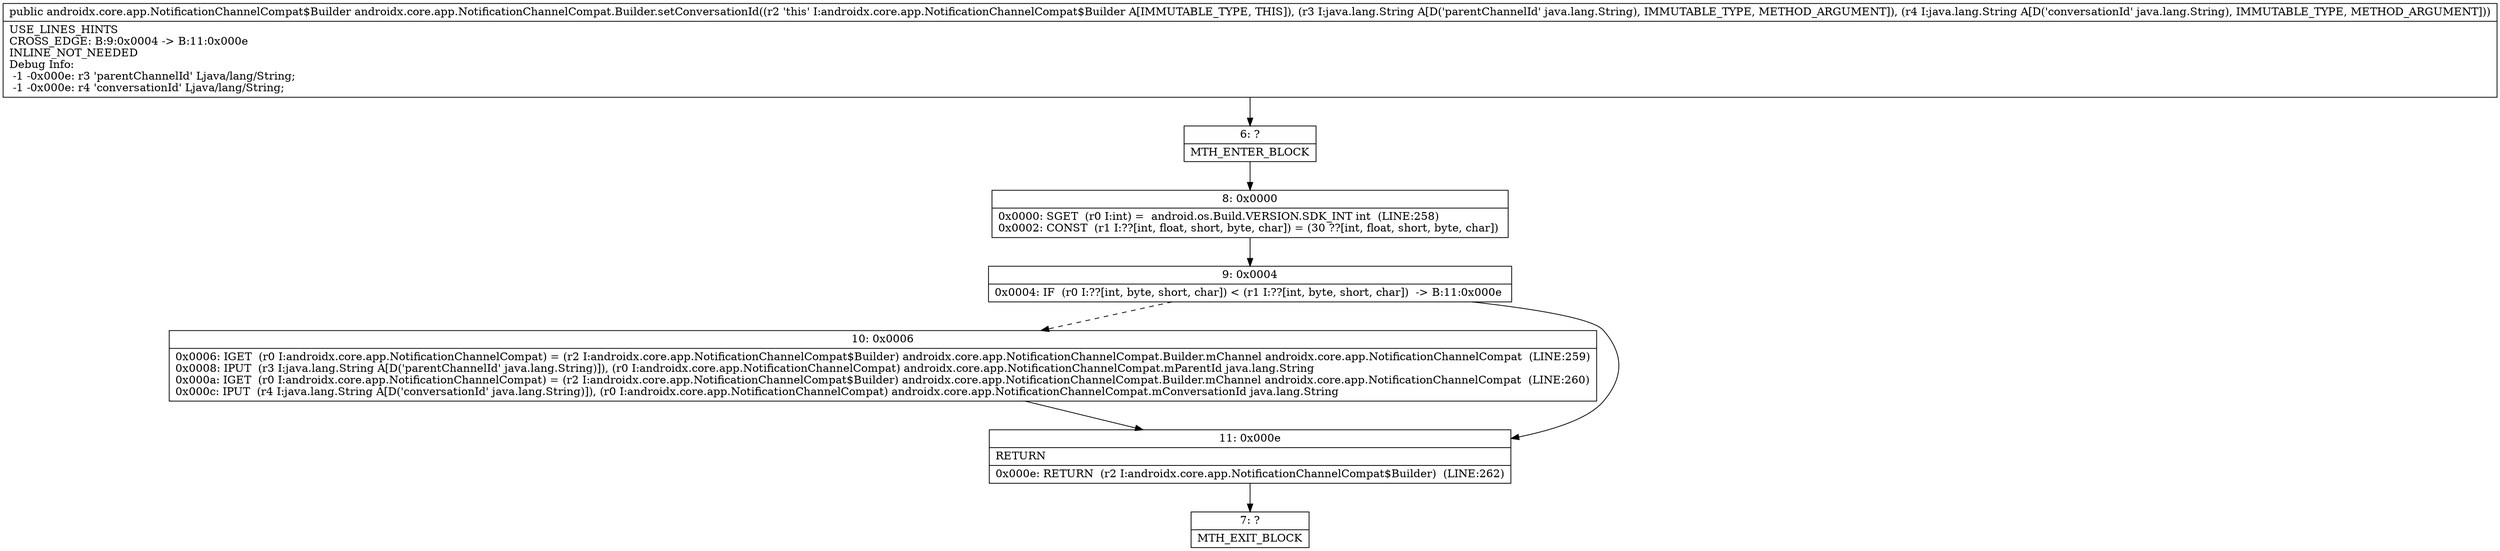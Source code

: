 digraph "CFG forandroidx.core.app.NotificationChannelCompat.Builder.setConversationId(Ljava\/lang\/String;Ljava\/lang\/String;)Landroidx\/core\/app\/NotificationChannelCompat$Builder;" {
Node_6 [shape=record,label="{6\:\ ?|MTH_ENTER_BLOCK\l}"];
Node_8 [shape=record,label="{8\:\ 0x0000|0x0000: SGET  (r0 I:int) =  android.os.Build.VERSION.SDK_INT int  (LINE:258)\l0x0002: CONST  (r1 I:??[int, float, short, byte, char]) = (30 ??[int, float, short, byte, char]) \l}"];
Node_9 [shape=record,label="{9\:\ 0x0004|0x0004: IF  (r0 I:??[int, byte, short, char]) \< (r1 I:??[int, byte, short, char])  \-\> B:11:0x000e \l}"];
Node_10 [shape=record,label="{10\:\ 0x0006|0x0006: IGET  (r0 I:androidx.core.app.NotificationChannelCompat) = (r2 I:androidx.core.app.NotificationChannelCompat$Builder) androidx.core.app.NotificationChannelCompat.Builder.mChannel androidx.core.app.NotificationChannelCompat  (LINE:259)\l0x0008: IPUT  (r3 I:java.lang.String A[D('parentChannelId' java.lang.String)]), (r0 I:androidx.core.app.NotificationChannelCompat) androidx.core.app.NotificationChannelCompat.mParentId java.lang.String \l0x000a: IGET  (r0 I:androidx.core.app.NotificationChannelCompat) = (r2 I:androidx.core.app.NotificationChannelCompat$Builder) androidx.core.app.NotificationChannelCompat.Builder.mChannel androidx.core.app.NotificationChannelCompat  (LINE:260)\l0x000c: IPUT  (r4 I:java.lang.String A[D('conversationId' java.lang.String)]), (r0 I:androidx.core.app.NotificationChannelCompat) androidx.core.app.NotificationChannelCompat.mConversationId java.lang.String \l}"];
Node_11 [shape=record,label="{11\:\ 0x000e|RETURN\l|0x000e: RETURN  (r2 I:androidx.core.app.NotificationChannelCompat$Builder)  (LINE:262)\l}"];
Node_7 [shape=record,label="{7\:\ ?|MTH_EXIT_BLOCK\l}"];
MethodNode[shape=record,label="{public androidx.core.app.NotificationChannelCompat$Builder androidx.core.app.NotificationChannelCompat.Builder.setConversationId((r2 'this' I:androidx.core.app.NotificationChannelCompat$Builder A[IMMUTABLE_TYPE, THIS]), (r3 I:java.lang.String A[D('parentChannelId' java.lang.String), IMMUTABLE_TYPE, METHOD_ARGUMENT]), (r4 I:java.lang.String A[D('conversationId' java.lang.String), IMMUTABLE_TYPE, METHOD_ARGUMENT]))  | USE_LINES_HINTS\lCROSS_EDGE: B:9:0x0004 \-\> B:11:0x000e\lINLINE_NOT_NEEDED\lDebug Info:\l  \-1 \-0x000e: r3 'parentChannelId' Ljava\/lang\/String;\l  \-1 \-0x000e: r4 'conversationId' Ljava\/lang\/String;\l}"];
MethodNode -> Node_6;Node_6 -> Node_8;
Node_8 -> Node_9;
Node_9 -> Node_10[style=dashed];
Node_9 -> Node_11;
Node_10 -> Node_11;
Node_11 -> Node_7;
}

